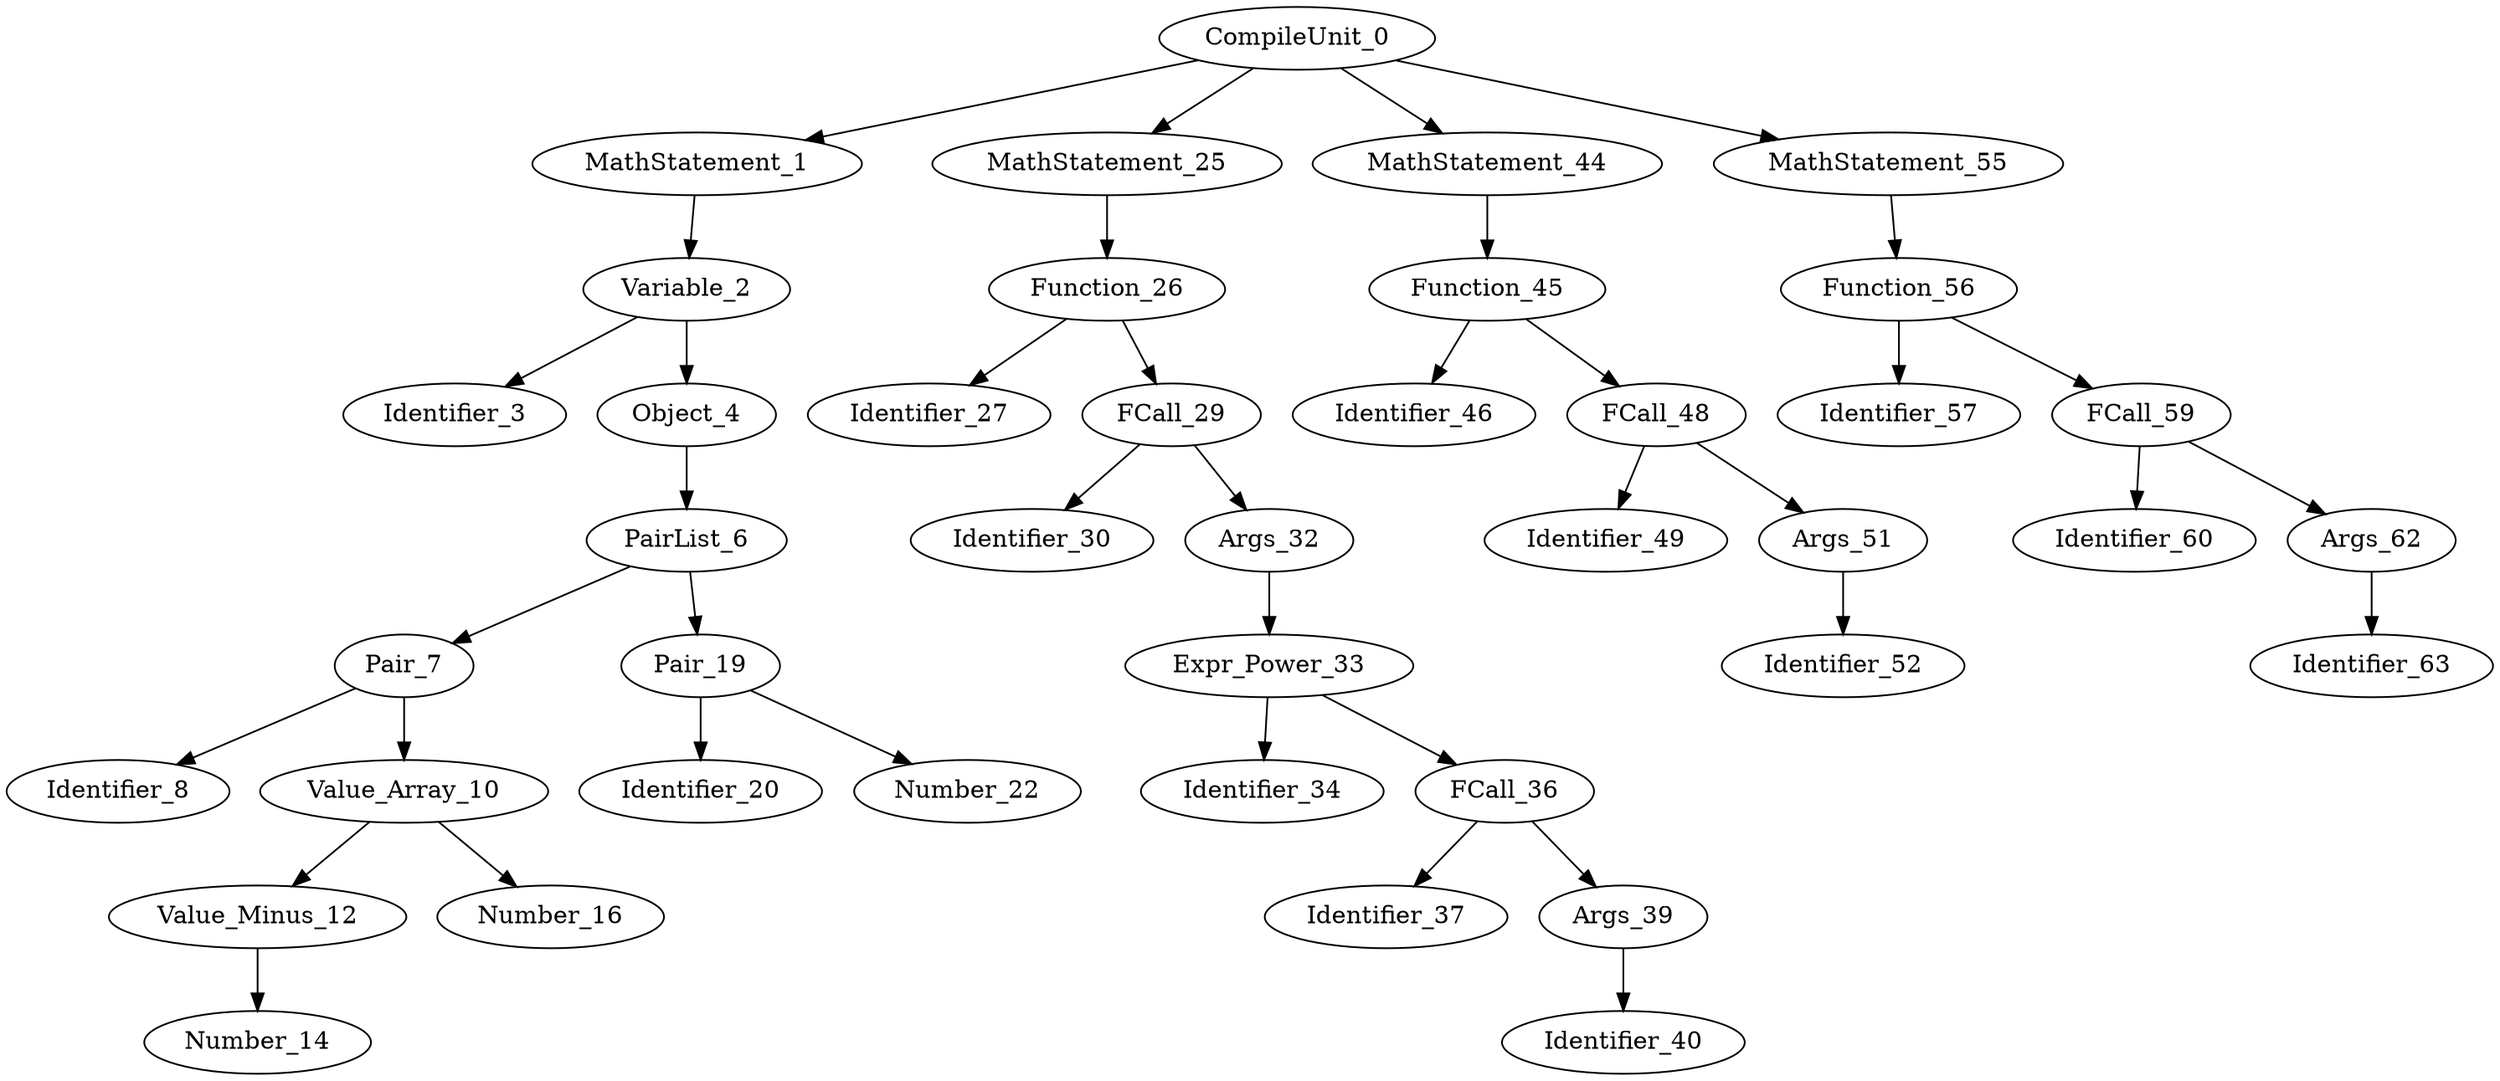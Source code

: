 digraph G{
"CompileUnit_0"->"MathStatement_1";
"MathStatement_1"->"Variable_2";
"Variable_2"->"Identifier_3";
"Variable_2"->"Object_4";
"Object_4"->"PairList_6";
"PairList_6"->"Pair_7";
"Pair_7"->"Identifier_8";
"Pair_7"->"Value_Array_10";
"Value_Array_10"->"Value_Minus_12";
"Value_Minus_12"->"Number_14";
"Value_Array_10"->"Number_16";
"PairList_6"->"Pair_19";
"Pair_19"->"Identifier_20";
"Pair_19"->"Number_22";
"CompileUnit_0"->"MathStatement_25";
"MathStatement_25"->"Function_26";
"Function_26"->"Identifier_27";
"Function_26"->"FCall_29";
"FCall_29"->"Identifier_30";
"FCall_29"->"Args_32";
"Args_32"->"Expr_Power_33";
"Expr_Power_33"->"Identifier_34";
"Expr_Power_33"->"FCall_36";
"FCall_36"->"Identifier_37";
"FCall_36"->"Args_39";
"Args_39"->"Identifier_40";
"CompileUnit_0"->"MathStatement_44";
"MathStatement_44"->"Function_45";
"Function_45"->"Identifier_46";
"Function_45"->"FCall_48";
"FCall_48"->"Identifier_49";
"FCall_48"->"Args_51";
"Args_51"->"Identifier_52";
"CompileUnit_0"->"MathStatement_55";
"MathStatement_55"->"Function_56";
"Function_56"->"Identifier_57";
"Function_56"->"FCall_59";
"FCall_59"->"Identifier_60";
"FCall_59"->"Args_62";
"Args_62"->"Identifier_63";
}
